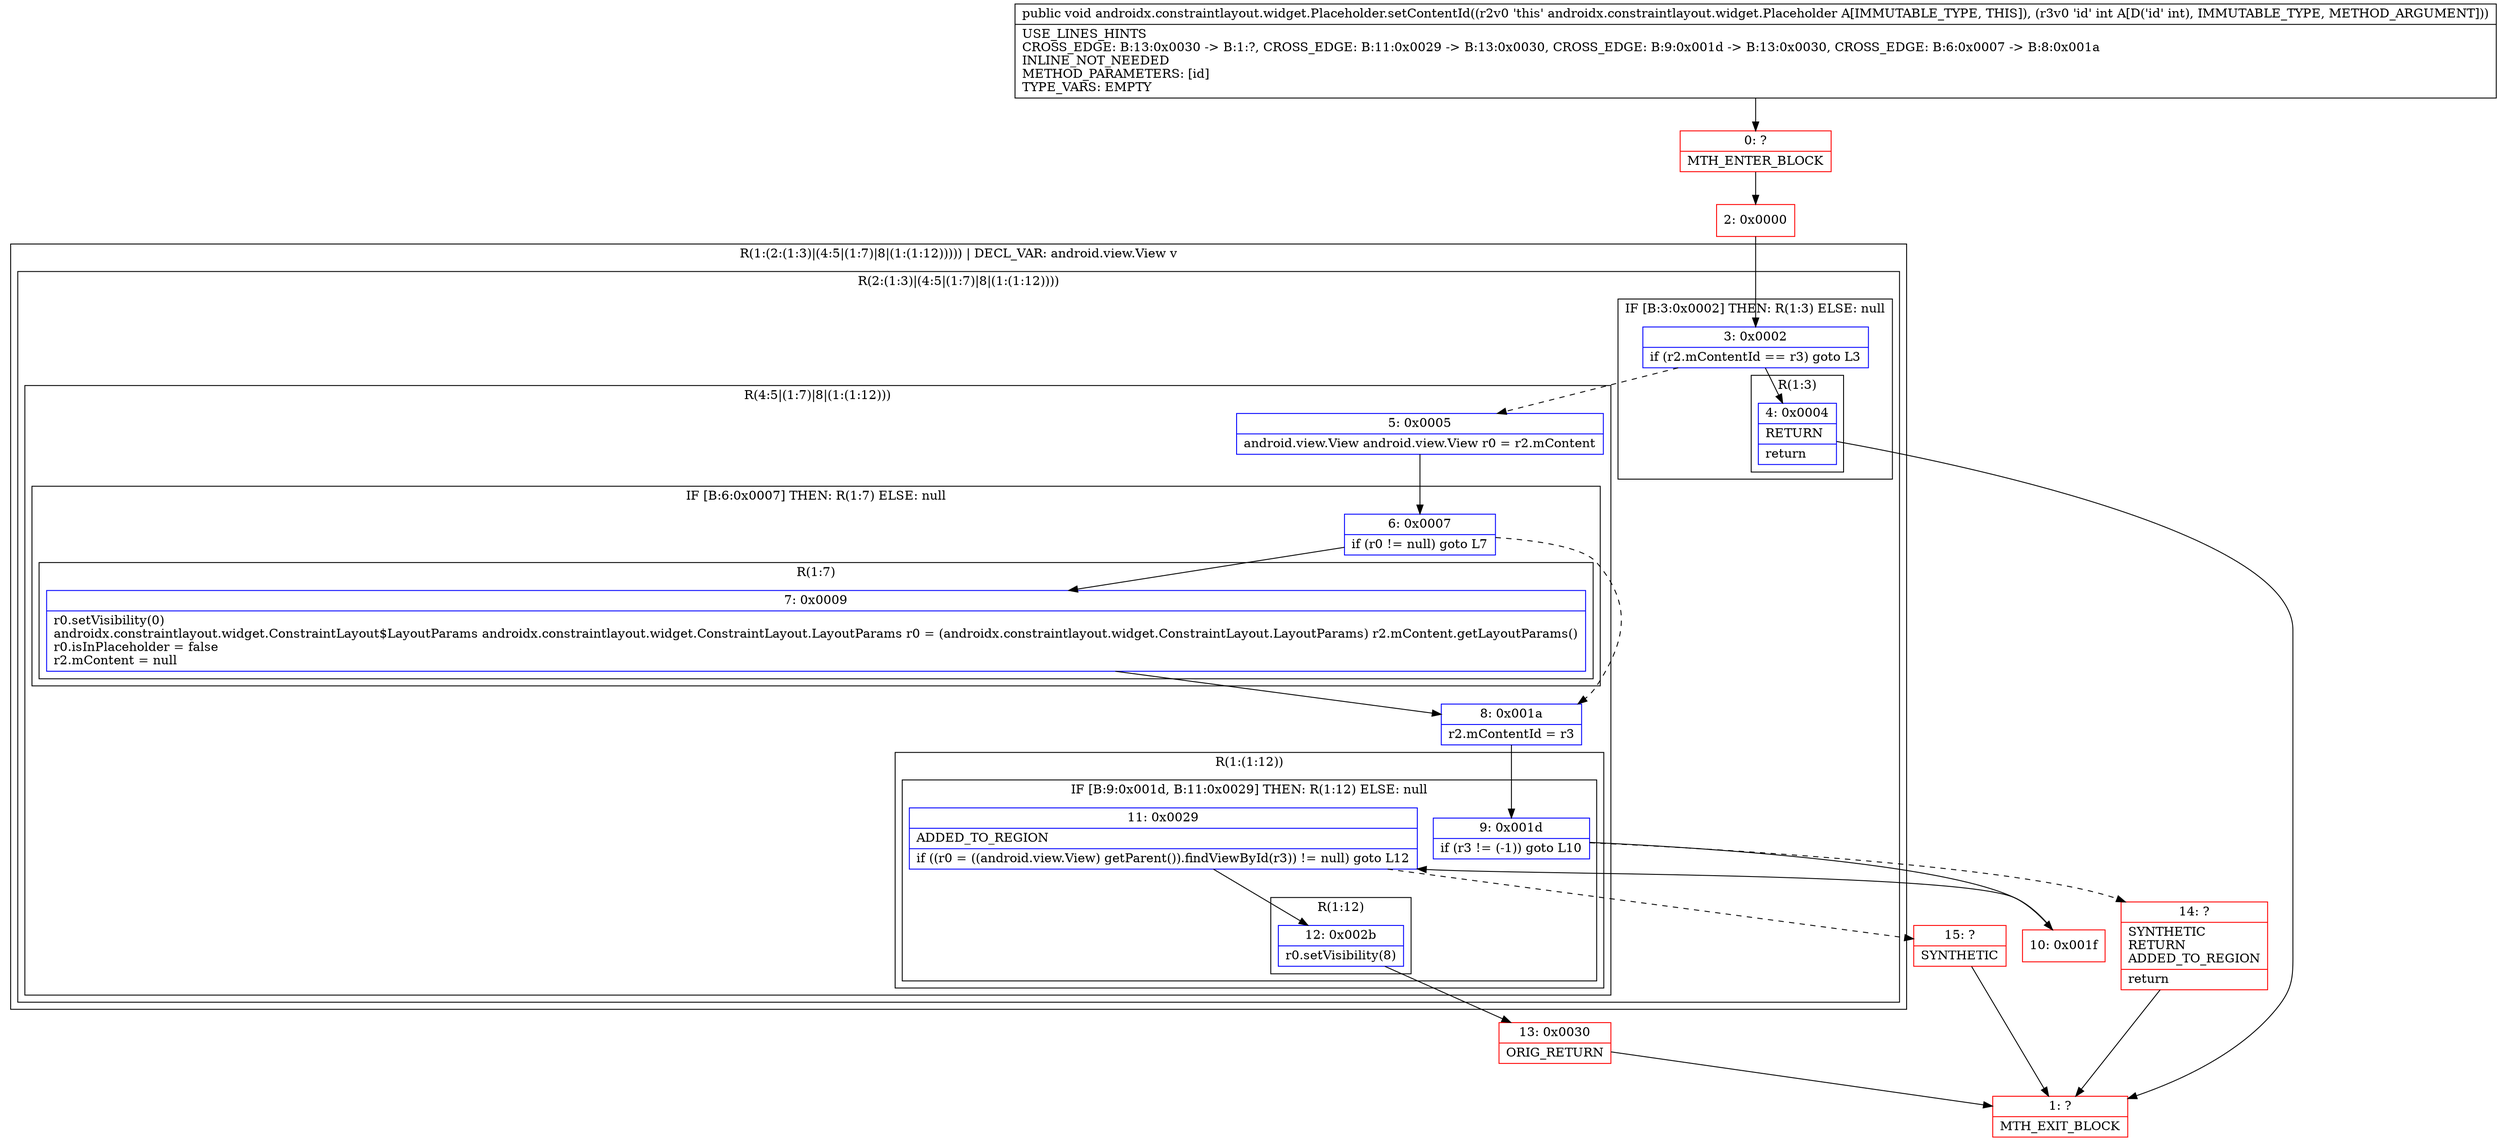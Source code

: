 digraph "CFG forandroidx.constraintlayout.widget.Placeholder.setContentId(I)V" {
subgraph cluster_Region_1440769271 {
label = "R(1:(2:(1:3)|(4:5|(1:7)|8|(1:(1:12))))) | DECL_VAR: android.view.View v\l";
node [shape=record,color=blue];
subgraph cluster_Region_128621659 {
label = "R(2:(1:3)|(4:5|(1:7)|8|(1:(1:12))))";
node [shape=record,color=blue];
subgraph cluster_IfRegion_117770174 {
label = "IF [B:3:0x0002] THEN: R(1:3) ELSE: null";
node [shape=record,color=blue];
Node_3 [shape=record,label="{3\:\ 0x0002|if (r2.mContentId == r3) goto L3\l}"];
subgraph cluster_Region_2115696306 {
label = "R(1:3)";
node [shape=record,color=blue];
Node_4 [shape=record,label="{4\:\ 0x0004|RETURN\l|return\l}"];
}
}
subgraph cluster_Region_453084079 {
label = "R(4:5|(1:7)|8|(1:(1:12)))";
node [shape=record,color=blue];
Node_5 [shape=record,label="{5\:\ 0x0005|android.view.View android.view.View r0 = r2.mContent\l}"];
subgraph cluster_IfRegion_1555961415 {
label = "IF [B:6:0x0007] THEN: R(1:7) ELSE: null";
node [shape=record,color=blue];
Node_6 [shape=record,label="{6\:\ 0x0007|if (r0 != null) goto L7\l}"];
subgraph cluster_Region_2059904021 {
label = "R(1:7)";
node [shape=record,color=blue];
Node_7 [shape=record,label="{7\:\ 0x0009|r0.setVisibility(0)\landroidx.constraintlayout.widget.ConstraintLayout$LayoutParams androidx.constraintlayout.widget.ConstraintLayout.LayoutParams r0 = (androidx.constraintlayout.widget.ConstraintLayout.LayoutParams) r2.mContent.getLayoutParams()\lr0.isInPlaceholder = false\lr2.mContent = null\l}"];
}
}
Node_8 [shape=record,label="{8\:\ 0x001a|r2.mContentId = r3\l}"];
subgraph cluster_Region_671867482 {
label = "R(1:(1:12))";
node [shape=record,color=blue];
subgraph cluster_IfRegion_2064710468 {
label = "IF [B:9:0x001d, B:11:0x0029] THEN: R(1:12) ELSE: null";
node [shape=record,color=blue];
Node_9 [shape=record,label="{9\:\ 0x001d|if (r3 != (\-1)) goto L10\l}"];
Node_11 [shape=record,label="{11\:\ 0x0029|ADDED_TO_REGION\l|if ((r0 = ((android.view.View) getParent()).findViewById(r3)) != null) goto L12\l}"];
subgraph cluster_Region_1409756015 {
label = "R(1:12)";
node [shape=record,color=blue];
Node_12 [shape=record,label="{12\:\ 0x002b|r0.setVisibility(8)\l}"];
}
}
}
}
}
}
Node_0 [shape=record,color=red,label="{0\:\ ?|MTH_ENTER_BLOCK\l}"];
Node_2 [shape=record,color=red,label="{2\:\ 0x0000}"];
Node_1 [shape=record,color=red,label="{1\:\ ?|MTH_EXIT_BLOCK\l}"];
Node_10 [shape=record,color=red,label="{10\:\ 0x001f}"];
Node_13 [shape=record,color=red,label="{13\:\ 0x0030|ORIG_RETURN\l}"];
Node_15 [shape=record,color=red,label="{15\:\ ?|SYNTHETIC\l}"];
Node_14 [shape=record,color=red,label="{14\:\ ?|SYNTHETIC\lRETURN\lADDED_TO_REGION\l|return\l}"];
MethodNode[shape=record,label="{public void androidx.constraintlayout.widget.Placeholder.setContentId((r2v0 'this' androidx.constraintlayout.widget.Placeholder A[IMMUTABLE_TYPE, THIS]), (r3v0 'id' int A[D('id' int), IMMUTABLE_TYPE, METHOD_ARGUMENT]))  | USE_LINES_HINTS\lCROSS_EDGE: B:13:0x0030 \-\> B:1:?, CROSS_EDGE: B:11:0x0029 \-\> B:13:0x0030, CROSS_EDGE: B:9:0x001d \-\> B:13:0x0030, CROSS_EDGE: B:6:0x0007 \-\> B:8:0x001a\lINLINE_NOT_NEEDED\lMETHOD_PARAMETERS: [id]\lTYPE_VARS: EMPTY\l}"];
MethodNode -> Node_0;Node_3 -> Node_4;
Node_3 -> Node_5[style=dashed];
Node_4 -> Node_1;
Node_5 -> Node_6;
Node_6 -> Node_7;
Node_6 -> Node_8[style=dashed];
Node_7 -> Node_8;
Node_8 -> Node_9;
Node_9 -> Node_10;
Node_9 -> Node_14[style=dashed];
Node_11 -> Node_12;
Node_11 -> Node_15[style=dashed];
Node_12 -> Node_13;
Node_0 -> Node_2;
Node_2 -> Node_3;
Node_10 -> Node_11;
Node_13 -> Node_1;
Node_15 -> Node_1;
Node_14 -> Node_1;
}

